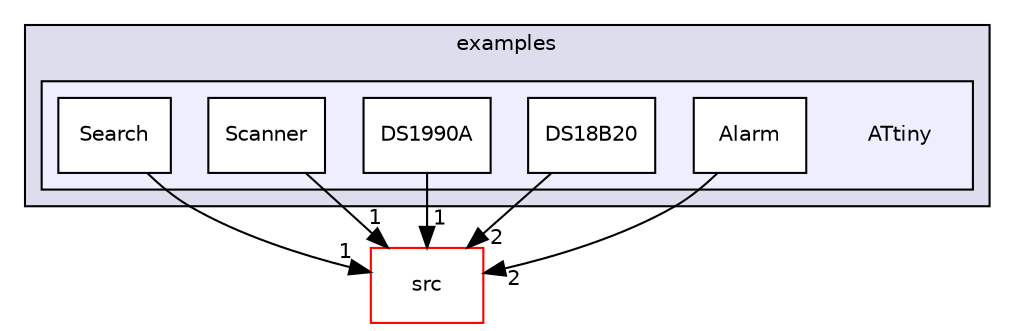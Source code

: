 digraph "examples/ATtiny" {
  compound=true
  node [ fontsize="10", fontname="Helvetica"];
  edge [ labelfontsize="10", labelfontname="Helvetica"];
  subgraph clusterdir_d28a4824dc47e487b107a5db32ef43c4 {
    graph [ bgcolor="#ddddee", pencolor="black", label="examples" fontname="Helvetica", fontsize="10", URL="dir_d28a4824dc47e487b107a5db32ef43c4.html"]
  subgraph clusterdir_e3548b98a238b359892c99435f102440 {
    graph [ bgcolor="#eeeeff", pencolor="black", label="" URL="dir_e3548b98a238b359892c99435f102440.html"];
    dir_e3548b98a238b359892c99435f102440 [shape=plaintext label="ATtiny"];
    dir_c464d1c5775d506efcb7dd4d2d4295ef [shape=box label="Alarm" color="black" fillcolor="white" style="filled" URL="dir_c464d1c5775d506efcb7dd4d2d4295ef.html"];
    dir_38291125dff38b041cf5b588f53a01a9 [shape=box label="DS18B20" color="black" fillcolor="white" style="filled" URL="dir_38291125dff38b041cf5b588f53a01a9.html"];
    dir_0f5e78fb4cea9b809362022fdacbf533 [shape=box label="DS1990A" color="black" fillcolor="white" style="filled" URL="dir_0f5e78fb4cea9b809362022fdacbf533.html"];
    dir_842e04b64f4c7748ef4e6703a3e5dbf0 [shape=box label="Scanner" color="black" fillcolor="white" style="filled" URL="dir_842e04b64f4c7748ef4e6703a3e5dbf0.html"];
    dir_37867ae1e309900c0000b5e7fe4a968f [shape=box label="Search" color="black" fillcolor="white" style="filled" URL="dir_37867ae1e309900c0000b5e7fe4a968f.html"];
  }
  }
  dir_68267d1309a1af8e8297ef4c3efbcdba [shape=box label="src" fillcolor="white" style="filled" color="red" URL="dir_68267d1309a1af8e8297ef4c3efbcdba.html"];
  dir_37867ae1e309900c0000b5e7fe4a968f->dir_68267d1309a1af8e8297ef4c3efbcdba [headlabel="1", labeldistance=1.5 headhref="dir_000014_000019.html"];
  dir_0f5e78fb4cea9b809362022fdacbf533->dir_68267d1309a1af8e8297ef4c3efbcdba [headlabel="1", labeldistance=1.5 headhref="dir_000009_000019.html"];
  dir_c464d1c5775d506efcb7dd4d2d4295ef->dir_68267d1309a1af8e8297ef4c3efbcdba [headlabel="2", labeldistance=1.5 headhref="dir_000003_000019.html"];
  dir_38291125dff38b041cf5b588f53a01a9->dir_68267d1309a1af8e8297ef4c3efbcdba [headlabel="2", labeldistance=1.5 headhref="dir_000006_000019.html"];
  dir_842e04b64f4c7748ef4e6703a3e5dbf0->dir_68267d1309a1af8e8297ef4c3efbcdba [headlabel="1", labeldistance=1.5 headhref="dir_000011_000019.html"];
}
